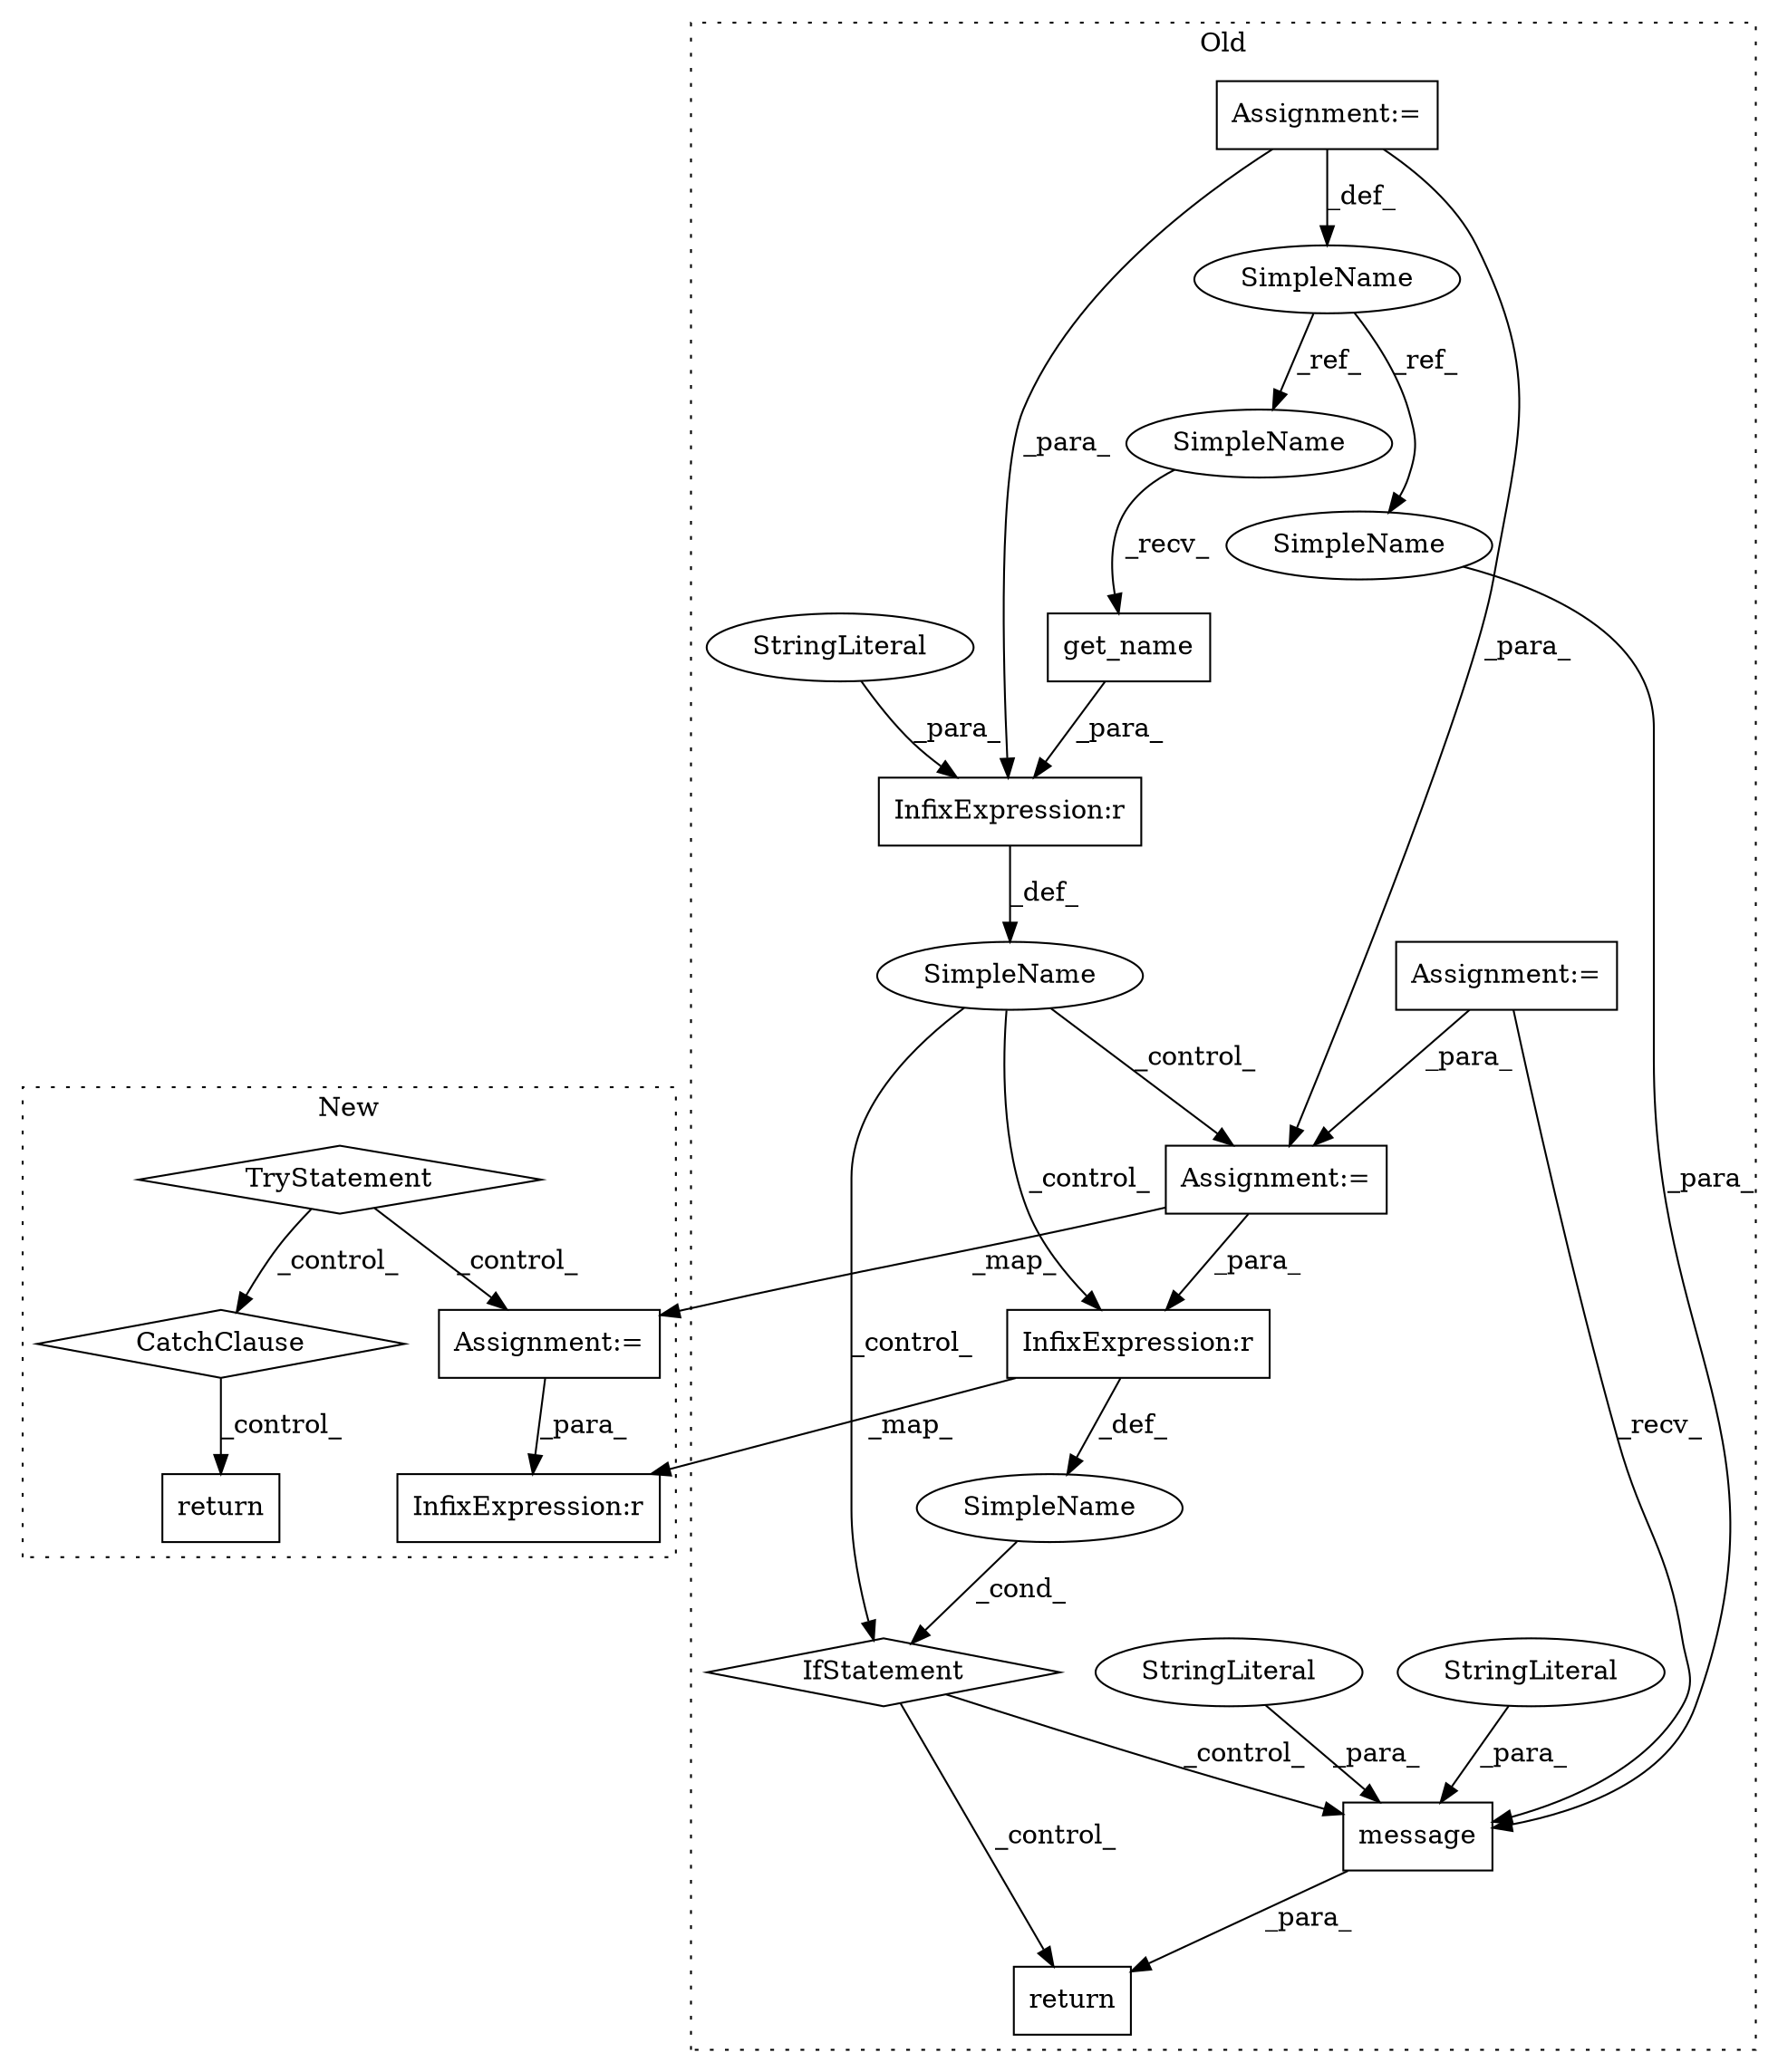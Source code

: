 digraph G {
subgraph cluster0 {
1 [label="get_name" a="32" s="6906" l="10" shape="box"];
3 [label="InfixExpression:r" a="27" s="6916" l="4" shape="box"];
4 [label="IfStatement" a="25" s="7059,7072" l="4,2" shape="diamond"];
5 [label="SimpleName" a="42" s="" l="" shape="ellipse"];
6 [label="return" a="41" s="7084" l="7" shape="box"];
7 [label="SimpleName" a="42" s="" l="" shape="ellipse"];
8 [label="message" a="32" s="7102,7132" l="8,1" shape="box"];
9 [label="SimpleName" a="42" s="6851" l="9" shape="ellipse"];
11 [label="Assignment:=" a="7" s="6851" l="9" shape="box"];
12 [label="StringLiteral" a="45" s="7114" l="8" shape="ellipse"];
13 [label="StringLiteral" a="45" s="6920" l="25" shape="ellipse"];
14 [label="StringLiteral" a="45" s="7110" l="3" shape="ellipse"];
16 [label="Assignment:=" a="7" s="7014" l="1" shape="box"];
19 [label="InfixExpression:r" a="27" s="7064" l="4" shape="box"];
20 [label="Assignment:=" a="7" s="6731" l="10" shape="box"];
21 [label="SimpleName" a="42" s="7123" l="9" shape="ellipse"];
22 [label="SimpleName" a="42" s="6896" l="9" shape="ellipse"];
label = "Old";
style="dotted";
}
subgraph cluster1 {
2 [label="TryStatement" a="54" s="6863" l="4" shape="diamond"];
10 [label="CatchClause" a="12" s="6921,6963" l="11,2" shape="diamond"];
15 [label="return" a="41" s="6973" l="7" shape="box"];
17 [label="Assignment:=" a="7" s="6876" l="1" shape="box"];
18 [label="InfixExpression:r" a="27" s="6996" l="4" shape="box"];
label = "New";
style="dotted";
}
1 -> 3 [label="_para_"];
2 -> 17 [label="_control_"];
2 -> 10 [label="_control_"];
3 -> 5 [label="_def_"];
4 -> 6 [label="_control_"];
4 -> 8 [label="_control_"];
5 -> 19 [label="_control_"];
5 -> 16 [label="_control_"];
5 -> 4 [label="_control_"];
7 -> 4 [label="_cond_"];
8 -> 6 [label="_para_"];
9 -> 22 [label="_ref_"];
9 -> 21 [label="_ref_"];
10 -> 15 [label="_control_"];
11 -> 9 [label="_def_"];
11 -> 16 [label="_para_"];
11 -> 3 [label="_para_"];
12 -> 8 [label="_para_"];
13 -> 3 [label="_para_"];
14 -> 8 [label="_para_"];
16 -> 17 [label="_map_"];
16 -> 19 [label="_para_"];
17 -> 18 [label="_para_"];
19 -> 7 [label="_def_"];
19 -> 18 [label="_map_"];
20 -> 16 [label="_para_"];
20 -> 8 [label="_recv_"];
21 -> 8 [label="_para_"];
22 -> 1 [label="_recv_"];
}